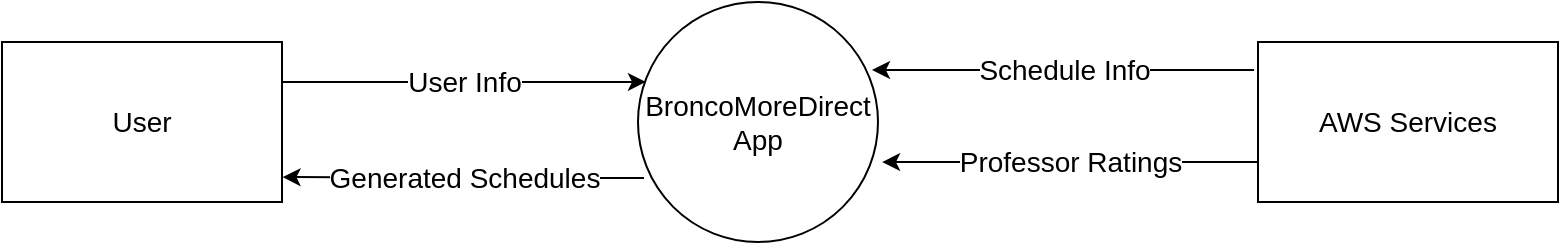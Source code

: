 <mxfile version="16.1.2" type="device"><diagram id="3CIoc84Vp5Cd7ONwEn8M" name="Page-1"><mxGraphModel dx="1955" dy="1018" grid="0" gridSize="10" guides="1" tooltips="1" connect="1" arrows="1" fold="1" page="1" pageScale="1" pageWidth="850" pageHeight="1100" math="0" shadow="0"><root><mxCell id="0"/><mxCell id="1" parent="0"/><mxCell id="UzV0tb3A1g0Pzq9EK4Cj-10" value="&lt;font style=&quot;font-size: 14px&quot;&gt;Generated Schedules&lt;/font&gt;" style="edgeStyle=orthogonalEdgeStyle;rounded=0;orthogonalLoop=1;jettySize=auto;html=1;exitX=0.025;exitY=0.733;exitDx=0;exitDy=0;entryX=1.002;entryY=0.844;entryDx=0;entryDy=0;entryPerimeter=0;exitPerimeter=0;" parent="1" source="UzV0tb3A1g0Pzq9EK4Cj-1" target="UzV0tb3A1g0Pzq9EK4Cj-8" edge="1"><mxGeometry relative="1" as="geometry"/></mxCell><mxCell id="UzV0tb3A1g0Pzq9EK4Cj-1" value="&lt;font style=&quot;font-size: 14px&quot;&gt;BroncoMoreDirect&lt;br&gt;App&lt;/font&gt;" style="ellipse;whiteSpace=wrap;html=1;aspect=fixed;" parent="1" vertex="1"><mxGeometry x="340" y="430" width="120" height="120" as="geometry"/></mxCell><mxCell id="UzV0tb3A1g0Pzq9EK4Cj-7" value="&lt;font style=&quot;font-size: 14px&quot;&gt;Professor Ratings&lt;/font&gt;" style="edgeStyle=orthogonalEdgeStyle;rounded=0;orthogonalLoop=1;jettySize=auto;html=1;exitX=0;exitY=0.75;exitDx=0;exitDy=0;entryX=1.017;entryY=0.667;entryDx=0;entryDy=0;entryPerimeter=0;" parent="1" source="UzV0tb3A1g0Pzq9EK4Cj-2" target="UzV0tb3A1g0Pzq9EK4Cj-1" edge="1"><mxGeometry relative="1" as="geometry"/></mxCell><mxCell id="UzV0tb3A1g0Pzq9EK4Cj-2" value="&lt;font style=&quot;font-size: 14px&quot;&gt;AWS Services&lt;/font&gt;" style="rounded=0;whiteSpace=wrap;html=1;" parent="1" vertex="1"><mxGeometry x="650" y="450" width="150" height="80" as="geometry"/></mxCell><mxCell id="UzV0tb3A1g0Pzq9EK4Cj-3" value="&lt;font style=&quot;font-size: 14px&quot;&gt;Schedule Info&lt;/font&gt;" style="endArrow=classic;html=1;rounded=0;exitX=-0.013;exitY=0.175;exitDx=0;exitDy=0;exitPerimeter=0;" parent="1" source="UzV0tb3A1g0Pzq9EK4Cj-2" edge="1"><mxGeometry width="50" height="50" relative="1" as="geometry"><mxPoint x="610" y="540" as="sourcePoint"/><mxPoint x="457" y="464" as="targetPoint"/></mxGeometry></mxCell><mxCell id="UzV0tb3A1g0Pzq9EK4Cj-9" value="&lt;font style=&quot;font-size: 14px&quot;&gt;User Info&lt;/font&gt;" style="edgeStyle=orthogonalEdgeStyle;rounded=0;orthogonalLoop=1;jettySize=auto;html=1;exitX=1;exitY=0.25;exitDx=0;exitDy=0;entryX=0.033;entryY=0.333;entryDx=0;entryDy=0;entryPerimeter=0;" parent="1" source="UzV0tb3A1g0Pzq9EK4Cj-8" target="UzV0tb3A1g0Pzq9EK4Cj-1" edge="1"><mxGeometry relative="1" as="geometry"/></mxCell><mxCell id="UzV0tb3A1g0Pzq9EK4Cj-8" value="&lt;font style=&quot;font-size: 14px&quot;&gt;User&lt;/font&gt;" style="rounded=0;whiteSpace=wrap;html=1;" parent="1" vertex="1"><mxGeometry x="22" y="450" width="140" height="80" as="geometry"/></mxCell></root></mxGraphModel></diagram></mxfile>